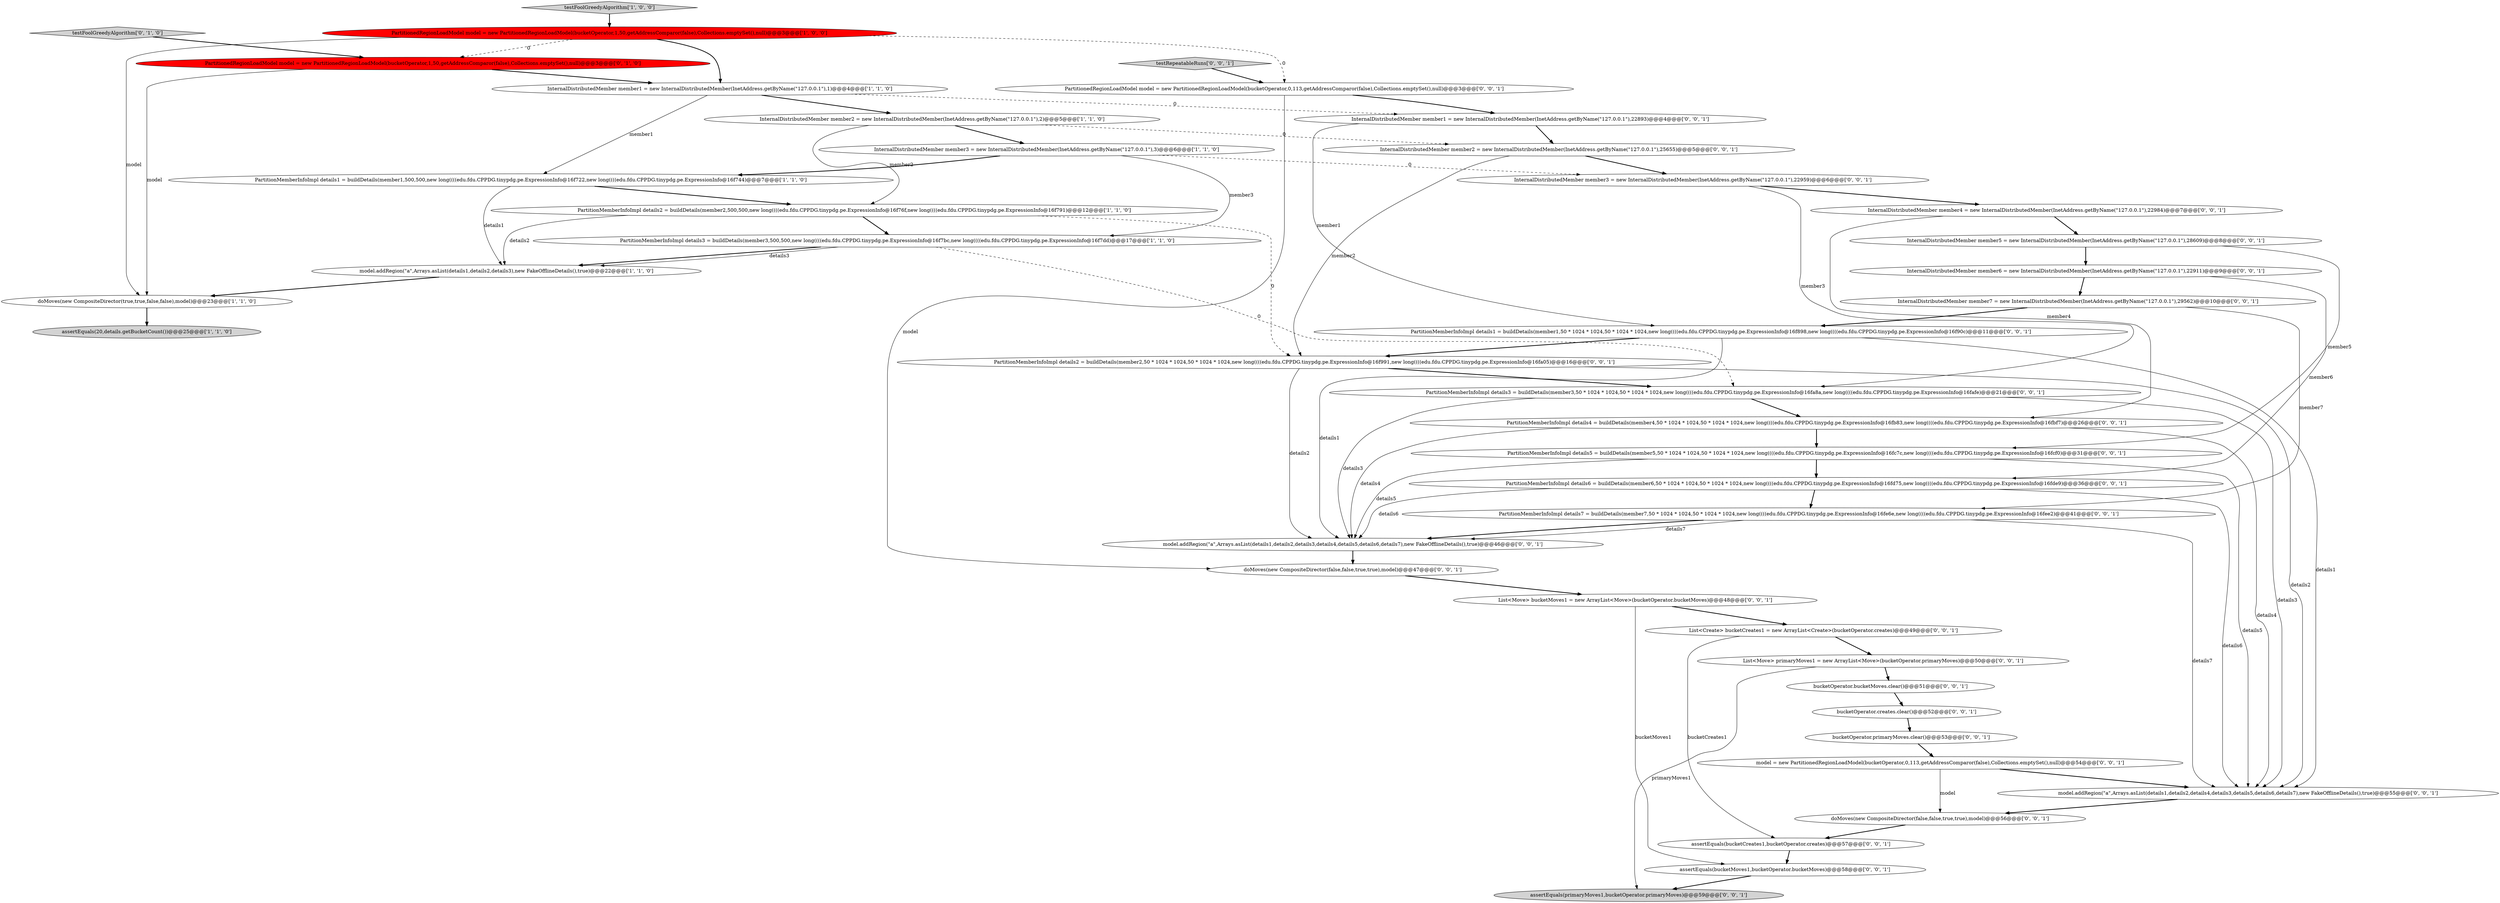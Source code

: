 digraph {
0 [style = filled, label = "doMoves(new CompositeDirector(true,true,false,false),model)@@@23@@@['1', '1', '0']", fillcolor = white, shape = ellipse image = "AAA0AAABBB1BBB"];
10 [style = filled, label = "PartitionedRegionLoadModel model = new PartitionedRegionLoadModel(bucketOperator,1,50,getAddressComparor(false),Collections.emptySet(),null)@@@3@@@['1', '0', '0']", fillcolor = red, shape = ellipse image = "AAA1AAABBB1BBB"];
32 [style = filled, label = "testRepeatableRuns['0', '0', '1']", fillcolor = lightgray, shape = diamond image = "AAA0AAABBB3BBB"];
11 [style = filled, label = "PartitionedRegionLoadModel model = new PartitionedRegionLoadModel(bucketOperator,1,50,getAddressComparor(false),Collections.emptySet(),null)@@@3@@@['0', '1', '0']", fillcolor = red, shape = ellipse image = "AAA1AAABBB2BBB"];
12 [style = filled, label = "testFoolGreedyAlgorithm['0', '1', '0']", fillcolor = lightgray, shape = diamond image = "AAA0AAABBB2BBB"];
42 [style = filled, label = "PartitionMemberInfoImpl details6 = buildDetails(member6,50 * 1024 * 1024,50 * 1024 * 1024,new long((((edu.fdu.CPPDG.tinypdg.pe.ExpressionInfo@16fd75,new long((((edu.fdu.CPPDG.tinypdg.pe.ExpressionInfo@16fde9)@@@36@@@['0', '0', '1']", fillcolor = white, shape = ellipse image = "AAA0AAABBB3BBB"];
27 [style = filled, label = "doMoves(new CompositeDirector(false,false,true,true),model)@@@47@@@['0', '0', '1']", fillcolor = white, shape = ellipse image = "AAA0AAABBB3BBB"];
15 [style = filled, label = "PartitionMemberInfoImpl details7 = buildDetails(member7,50 * 1024 * 1024,50 * 1024 * 1024,new long((((edu.fdu.CPPDG.tinypdg.pe.ExpressionInfo@16fe6e,new long((((edu.fdu.CPPDG.tinypdg.pe.ExpressionInfo@16fee2)@@@41@@@['0', '0', '1']", fillcolor = white, shape = ellipse image = "AAA0AAABBB3BBB"];
3 [style = filled, label = "testFoolGreedyAlgorithm['1', '0', '0']", fillcolor = lightgray, shape = diamond image = "AAA0AAABBB1BBB"];
18 [style = filled, label = "InternalDistributedMember member5 = new InternalDistributedMember(InetAddress.getByName(\"127.0.0.1\"),28609)@@@8@@@['0', '0', '1']", fillcolor = white, shape = ellipse image = "AAA0AAABBB3BBB"];
7 [style = filled, label = "PartitionMemberInfoImpl details1 = buildDetails(member1,500,500,new long((((edu.fdu.CPPDG.tinypdg.pe.ExpressionInfo@16f722,new long((((edu.fdu.CPPDG.tinypdg.pe.ExpressionInfo@16f744)@@@7@@@['1', '1', '0']", fillcolor = white, shape = ellipse image = "AAA0AAABBB1BBB"];
38 [style = filled, label = "assertEquals(bucketMoves1,bucketOperator.bucketMoves)@@@58@@@['0', '0', '1']", fillcolor = white, shape = ellipse image = "AAA0AAABBB3BBB"];
36 [style = filled, label = "InternalDistributedMember member4 = new InternalDistributedMember(InetAddress.getByName(\"127.0.0.1\"),22984)@@@7@@@['0', '0', '1']", fillcolor = white, shape = ellipse image = "AAA0AAABBB3BBB"];
29 [style = filled, label = "model.addRegion(\"a\",Arrays.asList(details1,details2,details3,details4,details5,details6,details7),new FakeOfflineDetails(),true)@@@46@@@['0', '0', '1']", fillcolor = white, shape = ellipse image = "AAA0AAABBB3BBB"];
37 [style = filled, label = "List<Move> bucketMoves1 = new ArrayList<Move>(bucketOperator.bucketMoves)@@@48@@@['0', '0', '1']", fillcolor = white, shape = ellipse image = "AAA0AAABBB3BBB"];
9 [style = filled, label = "assertEquals(20,details.getBucketCount())@@@25@@@['1', '1', '0']", fillcolor = lightgray, shape = ellipse image = "AAA0AAABBB1BBB"];
35 [style = filled, label = "PartitionMemberInfoImpl details1 = buildDetails(member1,50 * 1024 * 1024,50 * 1024 * 1024,new long((((edu.fdu.CPPDG.tinypdg.pe.ExpressionInfo@16f898,new long((((edu.fdu.CPPDG.tinypdg.pe.ExpressionInfo@16f90c)@@@11@@@['0', '0', '1']", fillcolor = white, shape = ellipse image = "AAA0AAABBB3BBB"];
8 [style = filled, label = "PartitionMemberInfoImpl details2 = buildDetails(member2,500,500,new long((((edu.fdu.CPPDG.tinypdg.pe.ExpressionInfo@16f76f,new long((((edu.fdu.CPPDG.tinypdg.pe.ExpressionInfo@16f791)@@@12@@@['1', '1', '0']", fillcolor = white, shape = ellipse image = "AAA0AAABBB1BBB"];
16 [style = filled, label = "model.addRegion(\"a\",Arrays.asList(details1,details2,details4,details3,details5,details6,details7),new FakeOfflineDetails(),true)@@@55@@@['0', '0', '1']", fillcolor = white, shape = ellipse image = "AAA0AAABBB3BBB"];
25 [style = filled, label = "PartitionMemberInfoImpl details2 = buildDetails(member2,50 * 1024 * 1024,50 * 1024 * 1024,new long((((edu.fdu.CPPDG.tinypdg.pe.ExpressionInfo@16f991,new long((((edu.fdu.CPPDG.tinypdg.pe.ExpressionInfo@16fa05)@@@16@@@['0', '0', '1']", fillcolor = white, shape = ellipse image = "AAA0AAABBB3BBB"];
30 [style = filled, label = "InternalDistributedMember member7 = new InternalDistributedMember(InetAddress.getByName(\"127.0.0.1\"),29562)@@@10@@@['0', '0', '1']", fillcolor = white, shape = ellipse image = "AAA0AAABBB3BBB"];
20 [style = filled, label = "bucketOperator.creates.clear()@@@52@@@['0', '0', '1']", fillcolor = white, shape = ellipse image = "AAA0AAABBB3BBB"];
34 [style = filled, label = "PartitionedRegionLoadModel model = new PartitionedRegionLoadModel(bucketOperator,0,113,getAddressComparor(false),Collections.emptySet(),null)@@@3@@@['0', '0', '1']", fillcolor = white, shape = ellipse image = "AAA0AAABBB3BBB"];
31 [style = filled, label = "InternalDistributedMember member3 = new InternalDistributedMember(InetAddress.getByName(\"127.0.0.1\"),22959)@@@6@@@['0', '0', '1']", fillcolor = white, shape = ellipse image = "AAA0AAABBB3BBB"];
6 [style = filled, label = "model.addRegion(\"a\",Arrays.asList(details1,details2,details3),new FakeOfflineDetails(),true)@@@22@@@['1', '1', '0']", fillcolor = white, shape = ellipse image = "AAA0AAABBB1BBB"];
5 [style = filled, label = "PartitionMemberInfoImpl details3 = buildDetails(member3,500,500,new long((((edu.fdu.CPPDG.tinypdg.pe.ExpressionInfo@16f7bc,new long((((edu.fdu.CPPDG.tinypdg.pe.ExpressionInfo@16f7dd)@@@17@@@['1', '1', '0']", fillcolor = white, shape = ellipse image = "AAA0AAABBB1BBB"];
26 [style = filled, label = "assertEquals(bucketCreates1,bucketOperator.creates)@@@57@@@['0', '0', '1']", fillcolor = white, shape = ellipse image = "AAA0AAABBB3BBB"];
40 [style = filled, label = "model = new PartitionedRegionLoadModel(bucketOperator,0,113,getAddressComparor(false),Collections.emptySet(),null)@@@54@@@['0', '0', '1']", fillcolor = white, shape = ellipse image = "AAA0AAABBB3BBB"];
33 [style = filled, label = "InternalDistributedMember member2 = new InternalDistributedMember(InetAddress.getByName(\"127.0.0.1\"),25655)@@@5@@@['0', '0', '1']", fillcolor = white, shape = ellipse image = "AAA0AAABBB3BBB"];
4 [style = filled, label = "InternalDistributedMember member2 = new InternalDistributedMember(InetAddress.getByName(\"127.0.0.1\"),2)@@@5@@@['1', '1', '0']", fillcolor = white, shape = ellipse image = "AAA0AAABBB1BBB"];
23 [style = filled, label = "PartitionMemberInfoImpl details5 = buildDetails(member5,50 * 1024 * 1024,50 * 1024 * 1024,new long((((edu.fdu.CPPDG.tinypdg.pe.ExpressionInfo@16fc7c,new long((((edu.fdu.CPPDG.tinypdg.pe.ExpressionInfo@16fcf0)@@@31@@@['0', '0', '1']", fillcolor = white, shape = ellipse image = "AAA0AAABBB3BBB"];
17 [style = filled, label = "PartitionMemberInfoImpl details3 = buildDetails(member3,50 * 1024 * 1024,50 * 1024 * 1024,new long((((edu.fdu.CPPDG.tinypdg.pe.ExpressionInfo@16fa8a,new long((((edu.fdu.CPPDG.tinypdg.pe.ExpressionInfo@16fafe)@@@21@@@['0', '0', '1']", fillcolor = white, shape = ellipse image = "AAA0AAABBB3BBB"];
19 [style = filled, label = "PartitionMemberInfoImpl details4 = buildDetails(member4,50 * 1024 * 1024,50 * 1024 * 1024,new long((((edu.fdu.CPPDG.tinypdg.pe.ExpressionInfo@16fb83,new long((((edu.fdu.CPPDG.tinypdg.pe.ExpressionInfo@16fbf7)@@@26@@@['0', '0', '1']", fillcolor = white, shape = ellipse image = "AAA0AAABBB3BBB"];
39 [style = filled, label = "doMoves(new CompositeDirector(false,false,true,true),model)@@@56@@@['0', '0', '1']", fillcolor = white, shape = ellipse image = "AAA0AAABBB3BBB"];
14 [style = filled, label = "List<Move> primaryMoves1 = new ArrayList<Move>(bucketOperator.primaryMoves)@@@50@@@['0', '0', '1']", fillcolor = white, shape = ellipse image = "AAA0AAABBB3BBB"];
2 [style = filled, label = "InternalDistributedMember member3 = new InternalDistributedMember(InetAddress.getByName(\"127.0.0.1\"),3)@@@6@@@['1', '1', '0']", fillcolor = white, shape = ellipse image = "AAA0AAABBB1BBB"];
22 [style = filled, label = "InternalDistributedMember member6 = new InternalDistributedMember(InetAddress.getByName(\"127.0.0.1\"),22911)@@@9@@@['0', '0', '1']", fillcolor = white, shape = ellipse image = "AAA0AAABBB3BBB"];
41 [style = filled, label = "bucketOperator.primaryMoves.clear()@@@53@@@['0', '0', '1']", fillcolor = white, shape = ellipse image = "AAA0AAABBB3BBB"];
21 [style = filled, label = "bucketOperator.bucketMoves.clear()@@@51@@@['0', '0', '1']", fillcolor = white, shape = ellipse image = "AAA0AAABBB3BBB"];
13 [style = filled, label = "InternalDistributedMember member1 = new InternalDistributedMember(InetAddress.getByName(\"127.0.0.1\"),22893)@@@4@@@['0', '0', '1']", fillcolor = white, shape = ellipse image = "AAA0AAABBB3BBB"];
24 [style = filled, label = "List<Create> bucketCreates1 = new ArrayList<Create>(bucketOperator.creates)@@@49@@@['0', '0', '1']", fillcolor = white, shape = ellipse image = "AAA0AAABBB3BBB"];
28 [style = filled, label = "assertEquals(primaryMoves1,bucketOperator.primaryMoves)@@@59@@@['0', '0', '1']", fillcolor = lightgray, shape = ellipse image = "AAA0AAABBB3BBB"];
1 [style = filled, label = "InternalDistributedMember member1 = new InternalDistributedMember(InetAddress.getByName(\"127.0.0.1\"),1)@@@4@@@['1', '1', '0']", fillcolor = white, shape = ellipse image = "AAA0AAABBB1BBB"];
8->6 [style = solid, label="details2"];
4->8 [style = solid, label="member2"];
42->16 [style = solid, label="details6"];
1->4 [style = bold, label=""];
0->9 [style = bold, label=""];
2->5 [style = solid, label="member3"];
42->29 [style = solid, label="details6"];
37->24 [style = bold, label=""];
15->29 [style = solid, label="details7"];
17->16 [style = solid, label="details3"];
24->26 [style = solid, label="bucketCreates1"];
11->1 [style = bold, label=""];
38->28 [style = bold, label=""];
25->16 [style = solid, label="details2"];
10->34 [style = dashed, label="0"];
10->0 [style = solid, label="model"];
30->15 [style = solid, label="member7"];
34->13 [style = bold, label=""];
12->11 [style = bold, label=""];
31->36 [style = bold, label=""];
40->39 [style = solid, label="model"];
6->0 [style = bold, label=""];
34->27 [style = solid, label="model"];
4->2 [style = bold, label=""];
32->34 [style = bold, label=""];
23->16 [style = solid, label="details5"];
18->23 [style = solid, label="member5"];
7->8 [style = bold, label=""];
25->17 [style = bold, label=""];
4->33 [style = dashed, label="0"];
17->19 [style = bold, label=""];
22->30 [style = bold, label=""];
39->26 [style = bold, label=""];
36->19 [style = solid, label="member4"];
25->29 [style = solid, label="details2"];
31->17 [style = solid, label="member3"];
24->14 [style = bold, label=""];
23->42 [style = bold, label=""];
35->25 [style = bold, label=""];
17->29 [style = solid, label="details3"];
35->16 [style = solid, label="details1"];
26->38 [style = bold, label=""];
15->16 [style = solid, label="details7"];
3->10 [style = bold, label=""];
29->27 [style = bold, label=""];
10->11 [style = dashed, label="0"];
27->37 [style = bold, label=""];
1->13 [style = dashed, label="0"];
18->22 [style = bold, label=""];
20->41 [style = bold, label=""];
21->20 [style = bold, label=""];
30->35 [style = bold, label=""];
5->6 [style = bold, label=""];
8->5 [style = bold, label=""];
40->16 [style = bold, label=""];
41->40 [style = bold, label=""];
14->28 [style = solid, label="primaryMoves1"];
11->0 [style = solid, label="model"];
2->31 [style = dashed, label="0"];
5->17 [style = dashed, label="0"];
19->23 [style = bold, label=""];
36->18 [style = bold, label=""];
1->7 [style = solid, label="member1"];
35->29 [style = solid, label="details1"];
7->6 [style = solid, label="details1"];
33->31 [style = bold, label=""];
8->25 [style = dashed, label="0"];
16->39 [style = bold, label=""];
33->25 [style = solid, label="member2"];
2->7 [style = bold, label=""];
14->21 [style = bold, label=""];
37->38 [style = solid, label="bucketMoves1"];
13->33 [style = bold, label=""];
10->1 [style = bold, label=""];
22->42 [style = solid, label="member6"];
19->29 [style = solid, label="details4"];
19->16 [style = solid, label="details4"];
13->35 [style = solid, label="member1"];
23->29 [style = solid, label="details5"];
15->29 [style = bold, label=""];
5->6 [style = solid, label="details3"];
42->15 [style = bold, label=""];
}
